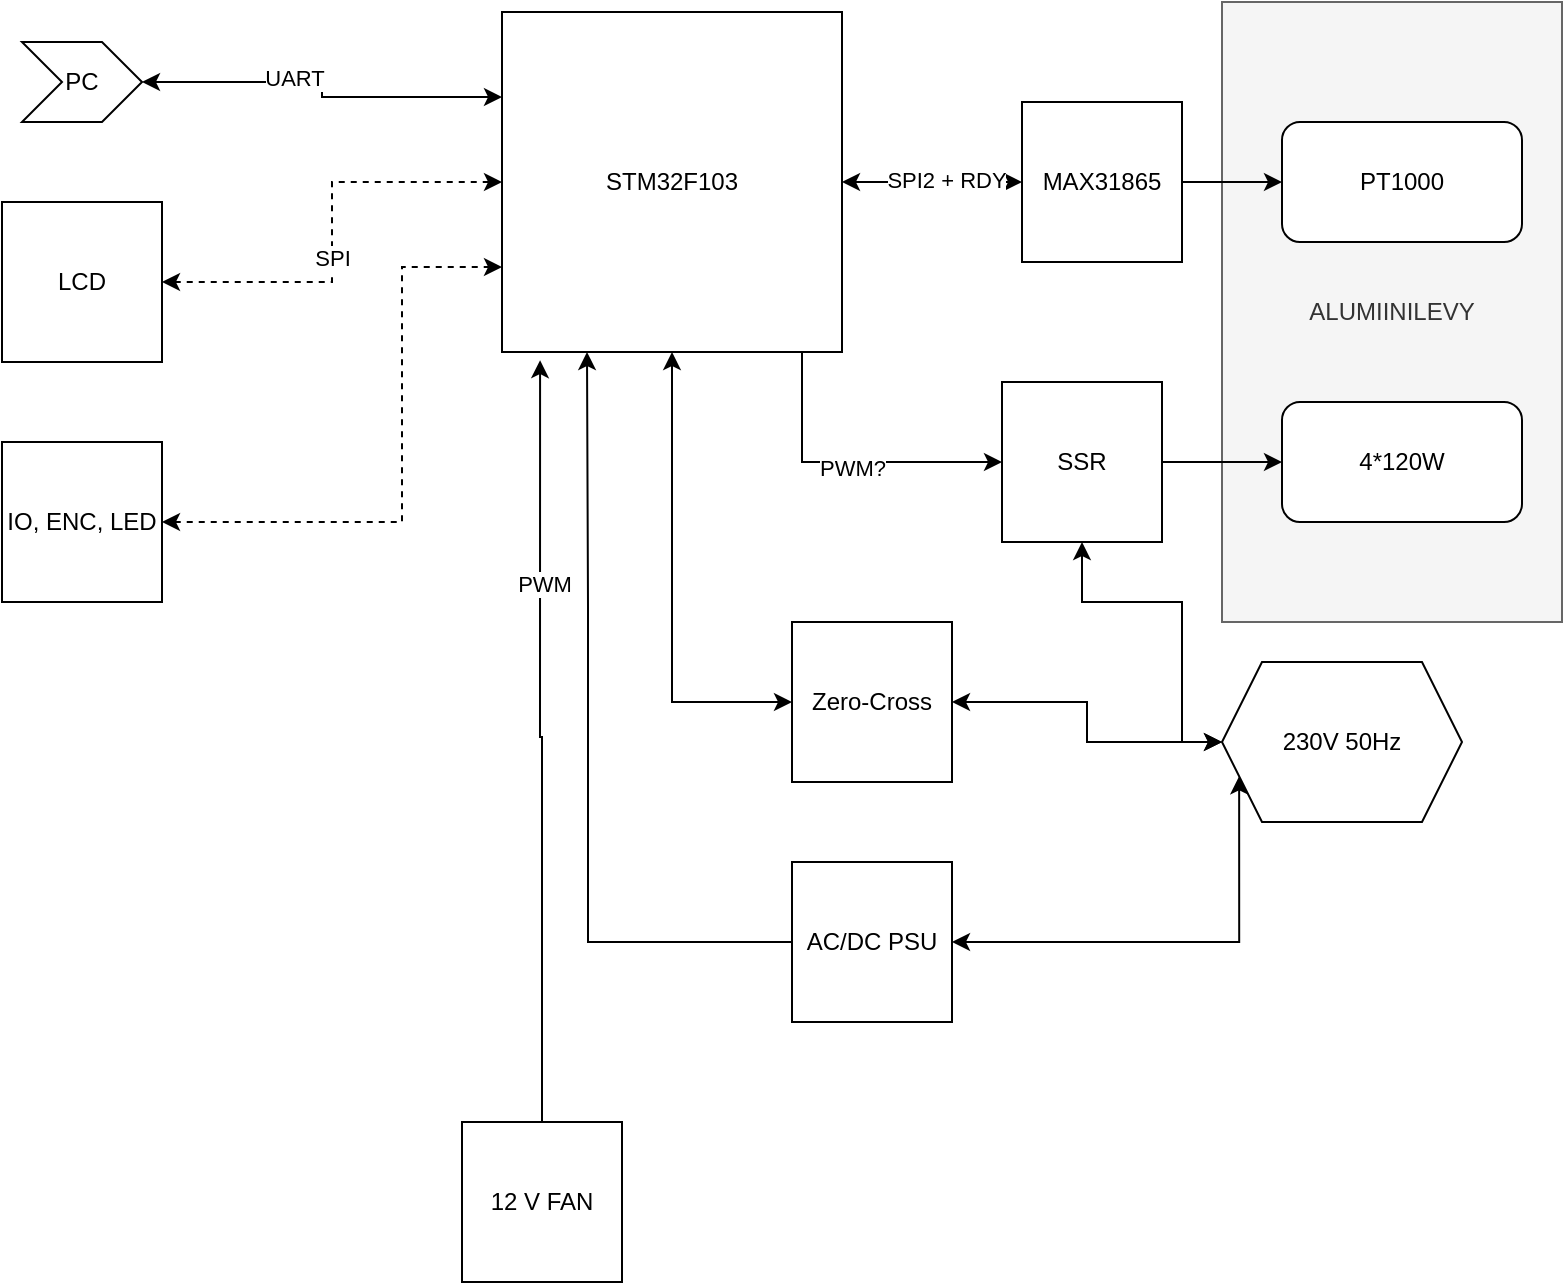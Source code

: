 <mxfile version="18.0.7" type="device"><diagram id="1F0hJMgEz7OlxqvGel3m" name="Page-1"><mxGraphModel dx="1422" dy="793" grid="1" gridSize="10" guides="1" tooltips="1" connect="1" arrows="1" fold="1" page="1" pageScale="1" pageWidth="850" pageHeight="1100" math="0" shadow="0"><root><mxCell id="0"/><mxCell id="1" parent="0"/><mxCell id="T4bFylJNR4_ZH8ey1AXb-27" value="ALUMIINILEVY" style="rounded=0;whiteSpace=wrap;html=1;fillColor=#f5f5f5;fontColor=#333333;strokeColor=#666666;sketch=0;shadow=0;" parent="1" vertex="1"><mxGeometry x="640" y="40" width="170" height="310" as="geometry"/></mxCell><mxCell id="T4bFylJNR4_ZH8ey1AXb-17" value="" style="edgeStyle=orthogonalEdgeStyle;rounded=0;orthogonalLoop=1;jettySize=auto;html=1;" parent="1" source="T4bFylJNR4_ZH8ey1AXb-14" target="T4bFylJNR4_ZH8ey1AXb-16" edge="1"><mxGeometry relative="1" as="geometry"/></mxCell><mxCell id="T4bFylJNR4_ZH8ey1AXb-14" value="MAX31865" style="whiteSpace=wrap;html=1;aspect=fixed;" parent="1" vertex="1"><mxGeometry x="540" y="90" width="80" height="80" as="geometry"/></mxCell><mxCell id="T4bFylJNR4_ZH8ey1AXb-16" value="PT1000" style="rounded=1;whiteSpace=wrap;html=1;" parent="1" vertex="1"><mxGeometry x="670" y="100" width="120" height="60" as="geometry"/></mxCell><mxCell id="T4bFylJNR4_ZH8ey1AXb-19" style="edgeStyle=orthogonalEdgeStyle;rounded=0;orthogonalLoop=1;jettySize=auto;html=1;startArrow=classic;startFill=1;" parent="1" edge="1"><mxGeometry relative="1" as="geometry"><mxPoint x="450" y="130" as="sourcePoint"/><mxPoint x="540" y="130" as="targetPoint"/></mxGeometry></mxCell><mxCell id="T4bFylJNR4_ZH8ey1AXb-20" value="SPI2 + RDY" style="edgeLabel;html=1;align=center;verticalAlign=middle;resizable=0;points=[];" parent="T4bFylJNR4_ZH8ey1AXb-19" vertex="1" connectable="0"><mxGeometry x="0.148" y="1" relative="1" as="geometry"><mxPoint as="offset"/></mxGeometry></mxCell><mxCell id="T4bFylJNR4_ZH8ey1AXb-26" style="edgeStyle=orthogonalEdgeStyle;rounded=0;orthogonalLoop=1;jettySize=auto;html=1;entryX=0;entryY=0.5;entryDx=0;entryDy=0;" parent="1" source="T4bFylJNR4_ZH8ey1AXb-18" target="T4bFylJNR4_ZH8ey1AXb-23" edge="1"><mxGeometry relative="1" as="geometry"><Array as="points"><mxPoint x="430" y="270"/></Array></mxGeometry></mxCell><mxCell id="T4bFylJNR4_ZH8ey1AXb-28" value="PWM?" style="edgeLabel;html=1;align=center;verticalAlign=middle;resizable=0;points=[];" parent="T4bFylJNR4_ZH8ey1AXb-26" vertex="1" connectable="0"><mxGeometry x="0.032" y="-3" relative="1" as="geometry"><mxPoint as="offset"/></mxGeometry></mxCell><mxCell id="T4bFylJNR4_ZH8ey1AXb-18" value="STM32F103" style="whiteSpace=wrap;html=1;aspect=fixed;" parent="1" vertex="1"><mxGeometry x="280" y="45" width="170" height="170" as="geometry"/></mxCell><mxCell id="T4bFylJNR4_ZH8ey1AXb-29" style="edgeStyle=orthogonalEdgeStyle;rounded=0;orthogonalLoop=1;jettySize=auto;html=1;entryX=0.5;entryY=1;entryDx=0;entryDy=0;startArrow=classic;startFill=1;" parent="1" source="T4bFylJNR4_ZH8ey1AXb-21" target="T4bFylJNR4_ZH8ey1AXb-18" edge="1"><mxGeometry relative="1" as="geometry"><Array as="points"><mxPoint x="365" y="390"/></Array></mxGeometry></mxCell><mxCell id="T4bFylJNR4_ZH8ey1AXb-21" value="Zero-Cross" style="whiteSpace=wrap;html=1;aspect=fixed;" parent="1" vertex="1"><mxGeometry x="425" y="350" width="80" height="80" as="geometry"/></mxCell><mxCell id="T4bFylJNR4_ZH8ey1AXb-25" style="edgeStyle=orthogonalEdgeStyle;rounded=0;orthogonalLoop=1;jettySize=auto;html=1;" parent="1" source="T4bFylJNR4_ZH8ey1AXb-23" target="T4bFylJNR4_ZH8ey1AXb-24" edge="1"><mxGeometry relative="1" as="geometry"/></mxCell><mxCell id="T4bFylJNR4_ZH8ey1AXb-32" style="edgeStyle=orthogonalEdgeStyle;rounded=0;orthogonalLoop=1;jettySize=auto;html=1;entryX=0;entryY=0.5;entryDx=0;entryDy=0;startArrow=classic;startFill=1;" parent="1" source="T4bFylJNR4_ZH8ey1AXb-23" target="T4bFylJNR4_ZH8ey1AXb-30" edge="1"><mxGeometry relative="1" as="geometry"><Array as="points"><mxPoint x="570" y="340"/><mxPoint x="620" y="340"/><mxPoint x="620" y="410"/></Array></mxGeometry></mxCell><mxCell id="T4bFylJNR4_ZH8ey1AXb-23" value="SSR" style="whiteSpace=wrap;html=1;aspect=fixed;" parent="1" vertex="1"><mxGeometry x="530" y="230" width="80" height="80" as="geometry"/></mxCell><mxCell id="T4bFylJNR4_ZH8ey1AXb-24" value="4*120W" style="rounded=1;whiteSpace=wrap;html=1;" parent="1" vertex="1"><mxGeometry x="670" y="240" width="120" height="60" as="geometry"/></mxCell><mxCell id="T4bFylJNR4_ZH8ey1AXb-31" style="edgeStyle=orthogonalEdgeStyle;rounded=0;orthogonalLoop=1;jettySize=auto;html=1;startArrow=classic;startFill=1;" parent="1" source="T4bFylJNR4_ZH8ey1AXb-30" target="T4bFylJNR4_ZH8ey1AXb-21" edge="1"><mxGeometry relative="1" as="geometry"/></mxCell><mxCell id="T4bFylJNR4_ZH8ey1AXb-30" value="230V 50Hz" style="shape=hexagon;perimeter=hexagonPerimeter2;whiteSpace=wrap;html=1;fixedSize=1;shadow=0;sketch=0;" parent="1" vertex="1"><mxGeometry x="640" y="370" width="120" height="80" as="geometry"/></mxCell><mxCell id="T4bFylJNR4_ZH8ey1AXb-34" style="edgeStyle=orthogonalEdgeStyle;rounded=0;orthogonalLoop=1;jettySize=auto;html=1;entryX=0;entryY=0.75;entryDx=0;entryDy=0;startArrow=classic;startFill=1;" parent="1" source="T4bFylJNR4_ZH8ey1AXb-33" target="T4bFylJNR4_ZH8ey1AXb-30" edge="1"><mxGeometry relative="1" as="geometry"/></mxCell><mxCell id="BaOCqSCA25ZcuKo6pO7n-4" style="edgeStyle=orthogonalEdgeStyle;rounded=0;orthogonalLoop=1;jettySize=auto;html=1;entryX=0.25;entryY=1;entryDx=0;entryDy=0;" edge="1" parent="1" source="T4bFylJNR4_ZH8ey1AXb-33" target="T4bFylJNR4_ZH8ey1AXb-18"><mxGeometry relative="1" as="geometry"><Array as="points"><mxPoint x="323" y="510"/><mxPoint x="323" y="343"/></Array></mxGeometry></mxCell><mxCell id="T4bFylJNR4_ZH8ey1AXb-33" value="AC/DC PSU" style="whiteSpace=wrap;html=1;aspect=fixed;shadow=0;sketch=0;" parent="1" vertex="1"><mxGeometry x="425" y="470" width="80" height="80" as="geometry"/></mxCell><mxCell id="T4bFylJNR4_ZH8ey1AXb-37" style="edgeStyle=orthogonalEdgeStyle;rounded=0;orthogonalLoop=1;jettySize=auto;html=1;entryX=0;entryY=0.25;entryDx=0;entryDy=0;startArrow=classic;startFill=1;" parent="1" source="T4bFylJNR4_ZH8ey1AXb-36" target="T4bFylJNR4_ZH8ey1AXb-18" edge="1"><mxGeometry relative="1" as="geometry"/></mxCell><mxCell id="T4bFylJNR4_ZH8ey1AXb-38" value="UART" style="edgeLabel;html=1;align=center;verticalAlign=middle;resizable=0;points=[];" parent="T4bFylJNR4_ZH8ey1AXb-37" vertex="1" connectable="0"><mxGeometry x="-0.189" y="2" relative="1" as="geometry"><mxPoint as="offset"/></mxGeometry></mxCell><mxCell id="T4bFylJNR4_ZH8ey1AXb-36" value="PC" style="shape=step;perimeter=stepPerimeter;whiteSpace=wrap;html=1;fixedSize=1;shadow=0;sketch=0;" parent="1" vertex="1"><mxGeometry x="40" y="60" width="60" height="40" as="geometry"/></mxCell><mxCell id="T4bFylJNR4_ZH8ey1AXb-40" style="edgeStyle=orthogonalEdgeStyle;rounded=0;orthogonalLoop=1;jettySize=auto;html=1;startArrow=classic;startFill=1;dashed=1;" parent="1" source="T4bFylJNR4_ZH8ey1AXb-39" target="T4bFylJNR4_ZH8ey1AXb-18" edge="1"><mxGeometry relative="1" as="geometry"/></mxCell><mxCell id="T4bFylJNR4_ZH8ey1AXb-42" value="SPI" style="edgeLabel;html=1;align=center;verticalAlign=middle;resizable=0;points=[];" parent="T4bFylJNR4_ZH8ey1AXb-40" vertex="1" connectable="0"><mxGeometry x="-0.117" relative="1" as="geometry"><mxPoint as="offset"/></mxGeometry></mxCell><mxCell id="T4bFylJNR4_ZH8ey1AXb-39" value="LCD" style="whiteSpace=wrap;html=1;aspect=fixed;shadow=0;sketch=0;" parent="1" vertex="1"><mxGeometry x="30" y="140" width="80" height="80" as="geometry"/></mxCell><mxCell id="T4bFylJNR4_ZH8ey1AXb-44" style="edgeStyle=orthogonalEdgeStyle;rounded=0;orthogonalLoop=1;jettySize=auto;html=1;entryX=0;entryY=0.75;entryDx=0;entryDy=0;startArrow=classic;startFill=1;dashed=1;" parent="1" source="T4bFylJNR4_ZH8ey1AXb-43" target="T4bFylJNR4_ZH8ey1AXb-18" edge="1"><mxGeometry relative="1" as="geometry"><Array as="points"><mxPoint x="230" y="300"/><mxPoint x="230" y="173"/></Array></mxGeometry></mxCell><mxCell id="T4bFylJNR4_ZH8ey1AXb-43" value="IO, ENC, LED" style="whiteSpace=wrap;html=1;aspect=fixed;shadow=0;sketch=0;" parent="1" vertex="1"><mxGeometry x="30" y="260" width="80" height="80" as="geometry"/></mxCell><mxCell id="BaOCqSCA25ZcuKo6pO7n-2" style="edgeStyle=orthogonalEdgeStyle;rounded=0;orthogonalLoop=1;jettySize=auto;html=1;entryX=0.112;entryY=1.024;entryDx=0;entryDy=0;entryPerimeter=0;" edge="1" parent="1" source="BaOCqSCA25ZcuKo6pO7n-1" target="T4bFylJNR4_ZH8ey1AXb-18"><mxGeometry relative="1" as="geometry"/></mxCell><mxCell id="BaOCqSCA25ZcuKo6pO7n-3" value="PWM" style="edgeLabel;html=1;align=center;verticalAlign=middle;resizable=0;points=[];" vertex="1" connectable="0" parent="BaOCqSCA25ZcuKo6pO7n-2"><mxGeometry x="0.414" y="-2" relative="1" as="geometry"><mxPoint as="offset"/></mxGeometry></mxCell><mxCell id="BaOCqSCA25ZcuKo6pO7n-1" value="12 V FAN" style="whiteSpace=wrap;html=1;aspect=fixed;" vertex="1" parent="1"><mxGeometry x="260" y="600" width="80" height="80" as="geometry"/></mxCell></root></mxGraphModel></diagram></mxfile>